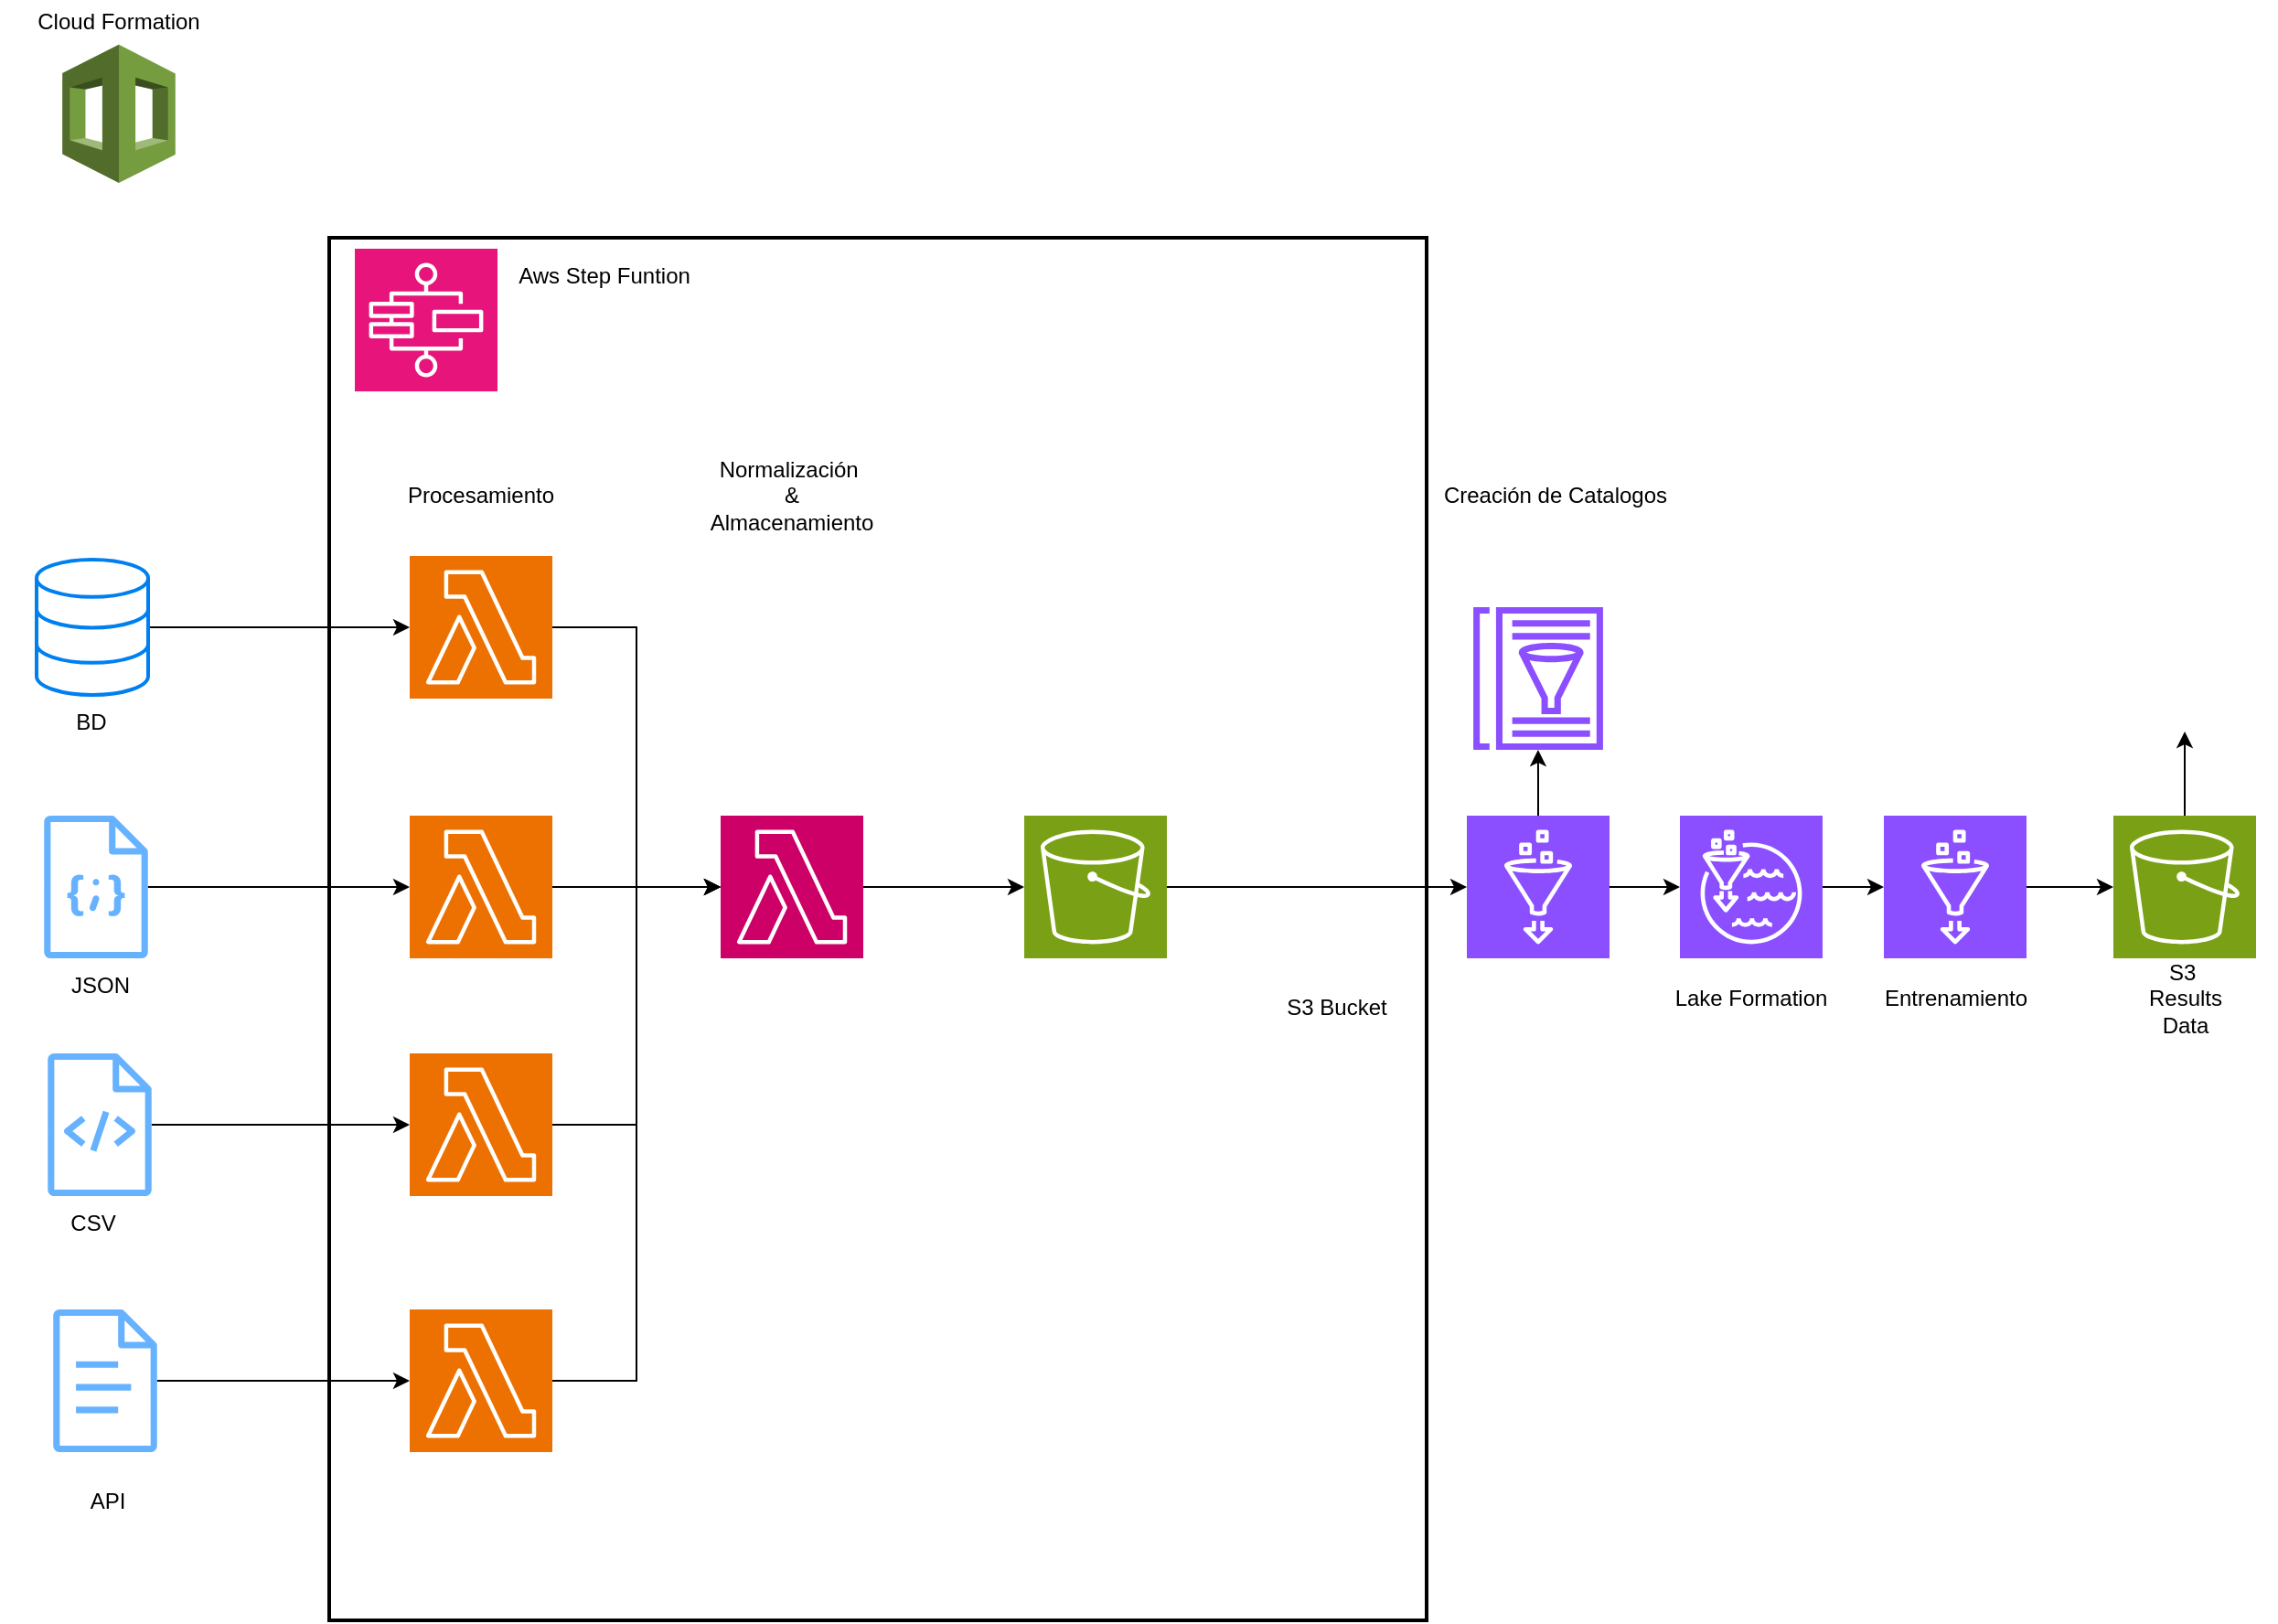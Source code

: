 <mxfile version="27.1.1">
  <diagram name="Página-1" id="gfYEeVXDrZuQ-25ZXmSc">
    <mxGraphModel dx="1854" dy="933" grid="1" gridSize="10" guides="1" tooltips="1" connect="1" arrows="1" fold="1" page="1" pageScale="1" pageWidth="300" pageHeight="1000" math="0" shadow="0">
      <root>
        <mxCell id="0" />
        <mxCell id="1" parent="0" />
        <mxCell id="uiOcUS1UXc89rVokBoGU-22" style="edgeStyle=orthogonalEdgeStyle;rounded=0;orthogonalLoop=1;jettySize=auto;html=1;" parent="1" source="uiOcUS1UXc89rVokBoGU-13" target="uiOcUS1UXc89rVokBoGU-18" edge="1">
          <mxGeometry relative="1" as="geometry" />
        </mxCell>
        <mxCell id="uiOcUS1UXc89rVokBoGU-19" style="edgeStyle=orthogonalEdgeStyle;rounded=0;orthogonalLoop=1;jettySize=auto;html=1;entryX=0;entryY=0.5;entryDx=0;entryDy=0;entryPerimeter=0;" parent="1" source="uiOcUS1UXc89rVokBoGU-15" target="uiOcUS1UXc89rVokBoGU-8" edge="1">
          <mxGeometry relative="1" as="geometry" />
        </mxCell>
        <mxCell id="uiOcUS1UXc89rVokBoGU-20" style="edgeStyle=orthogonalEdgeStyle;rounded=0;orthogonalLoop=1;jettySize=auto;html=1;entryX=0;entryY=0.5;entryDx=0;entryDy=0;entryPerimeter=0;" parent="1" source="uiOcUS1UXc89rVokBoGU-3" target="uiOcUS1UXc89rVokBoGU-9" edge="1">
          <mxGeometry relative="1" as="geometry" />
        </mxCell>
        <mxCell id="uiOcUS1UXc89rVokBoGU-21" style="edgeStyle=orthogonalEdgeStyle;rounded=0;orthogonalLoop=1;jettySize=auto;html=1;entryX=0;entryY=0.5;entryDx=0;entryDy=0;entryPerimeter=0;" parent="1" source="uiOcUS1UXc89rVokBoGU-2" target="uiOcUS1UXc89rVokBoGU-17" edge="1">
          <mxGeometry relative="1" as="geometry" />
        </mxCell>
        <mxCell id="uiOcUS1UXc89rVokBoGU-54" value="&lt;span id=&quot;docs-internal-guid-f54655bc-7fff-d866-c26d-fa4de6e5eb7c&quot;&gt;&lt;span style=&quot;font-family: Arial, sans-serif; background-color: transparent; font-variant-numeric: normal; font-variant-east-asian: normal; font-variant-alternates: normal; font-variant-position: normal; font-variant-emoji: normal; vertical-align: baseline; white-space-collapse: preserve;&quot;&gt;&lt;font&gt;Entrenamiento&lt;/font&gt;&lt;/span&gt;&lt;/span&gt;" style="text;html=1;align=center;verticalAlign=middle;whiteSpace=wrap;rounded=0;" parent="1" vertex="1">
          <mxGeometry x="808.5" y="581" width="161" height="30" as="geometry" />
        </mxCell>
        <mxCell id="uiOcUS1UXc89rVokBoGU-63" style="edgeStyle=orthogonalEdgeStyle;rounded=0;orthogonalLoop=1;jettySize=auto;html=1;entryX=0;entryY=0.5;entryDx=0;entryDy=0;entryPerimeter=0;" parent="1" source="uiOcUS1UXc89rVokBoGU-52" target="uiOcUS1UXc89rVokBoGU-62" edge="1">
          <mxGeometry relative="1" as="geometry" />
        </mxCell>
        <mxCell id="uiOcUS1UXc89rVokBoGU-71" value="" style="edgeStyle=orthogonalEdgeStyle;rounded=0;orthogonalLoop=1;jettySize=auto;html=1;" parent="1" source="uiOcUS1UXc89rVokBoGU-28" target="uiOcUS1UXc89rVokBoGU-6" edge="1">
          <mxGeometry relative="1" as="geometry">
            <mxPoint x="242" y="510" as="sourcePoint" />
            <mxPoint x="460" y="540" as="targetPoint" />
          </mxGeometry>
        </mxCell>
        <mxCell id="-XqWnuMyjsbEsFp_BdXn-17" value="" style="group" parent="1" vertex="1" connectable="0">
          <mxGeometry x="-180" y="50" width="130" height="100" as="geometry" />
        </mxCell>
        <mxCell id="-XqWnuMyjsbEsFp_BdXn-14" value="" style="outlineConnect=0;dashed=0;verticalLabelPosition=bottom;verticalAlign=top;align=center;html=1;shape=mxgraph.aws3.cloudformation;fillColor=#759C3E;gradientColor=none;" parent="-XqWnuMyjsbEsFp_BdXn-17" vertex="1">
          <mxGeometry x="34.115" y="24.39" width="61.77" height="75.61" as="geometry" />
        </mxCell>
        <mxCell id="-XqWnuMyjsbEsFp_BdXn-16" value="&lt;font face=&quot;Arial, sans-serif&quot;&gt;&lt;span style=&quot;white-space-collapse: preserve;&quot;&gt;Cloud Formation&lt;/span&gt;&lt;/font&gt;" style="text;html=1;align=center;verticalAlign=middle;whiteSpace=wrap;rounded=0;" parent="-XqWnuMyjsbEsFp_BdXn-17" vertex="1">
          <mxGeometry width="130" height="24.39" as="geometry" />
        </mxCell>
        <mxCell id="-XqWnuMyjsbEsFp_BdXn-18" value="" style="group" parent="1" vertex="1" connectable="0">
          <mxGeometry x="-160" y="356" width="69" height="530" as="geometry" />
        </mxCell>
        <mxCell id="uiOcUS1UXc89rVokBoGU-2" value="" style="sketch=0;outlineConnect=0;fontColor=#232F3E;gradientColor=none;fillColor=#66B2FF;strokeColor=none;dashed=0;verticalLabelPosition=bottom;verticalAlign=top;align=center;html=1;fontSize=12;fontStyle=0;aspect=fixed;pointerEvents=1;shape=mxgraph.aws4.source_code;" parent="-XqWnuMyjsbEsFp_BdXn-18" vertex="1">
          <mxGeometry x="6" y="270" width="57" height="78" as="geometry" />
        </mxCell>
        <mxCell id="uiOcUS1UXc89rVokBoGU-3" value="" style="sketch=0;outlineConnect=0;fontColor=#232F3E;gradientColor=none;fillColor=#66B2FF;strokeColor=none;dashed=0;verticalLabelPosition=bottom;verticalAlign=top;align=center;html=1;fontSize=12;fontStyle=0;aspect=fixed;pointerEvents=1;shape=mxgraph.aws4.json_script;" parent="-XqWnuMyjsbEsFp_BdXn-18" vertex="1">
          <mxGeometry x="4" y="140" width="57" height="78" as="geometry" />
        </mxCell>
        <mxCell id="uiOcUS1UXc89rVokBoGU-10" value="BD" style="text;html=1;align=center;verticalAlign=middle;whiteSpace=wrap;rounded=0;" parent="-XqWnuMyjsbEsFp_BdXn-18" vertex="1">
          <mxGeometry y="74" width="60" height="30" as="geometry" />
        </mxCell>
        <mxCell id="uiOcUS1UXc89rVokBoGU-11" value="JSON" style="text;html=1;align=center;verticalAlign=middle;whiteSpace=wrap;rounded=0;" parent="-XqWnuMyjsbEsFp_BdXn-18" vertex="1">
          <mxGeometry x="4.5" y="218" width="60" height="30" as="geometry" />
        </mxCell>
        <mxCell id="uiOcUS1UXc89rVokBoGU-12" value="CSV" style="text;html=1;align=center;verticalAlign=middle;whiteSpace=wrap;rounded=0;" parent="-XqWnuMyjsbEsFp_BdXn-18" vertex="1">
          <mxGeometry x="1" y="348" width="60" height="30" as="geometry" />
        </mxCell>
        <mxCell id="uiOcUS1UXc89rVokBoGU-13" value="" style="sketch=0;outlineConnect=0;fontColor=#232F3E;gradientColor=none;fillColor=#66B2FF;strokeColor=none;dashed=0;verticalLabelPosition=bottom;verticalAlign=top;align=center;html=1;fontSize=12;fontStyle=0;aspect=fixed;pointerEvents=1;shape=mxgraph.aws4.document;" parent="-XqWnuMyjsbEsFp_BdXn-18" vertex="1">
          <mxGeometry x="9" y="410" width="57" height="78" as="geometry" />
        </mxCell>
        <mxCell id="uiOcUS1UXc89rVokBoGU-14" value="API" style="text;html=1;align=center;verticalAlign=middle;whiteSpace=wrap;rounded=0;" parent="-XqWnuMyjsbEsFp_BdXn-18" vertex="1">
          <mxGeometry x="9" y="500" width="60" height="30" as="geometry" />
        </mxCell>
        <mxCell id="uiOcUS1UXc89rVokBoGU-15" value="" style="html=1;verticalLabelPosition=bottom;align=center;labelBackgroundColor=#ffffff;verticalAlign=top;strokeWidth=2;strokeColor=#0080F0;shadow=0;dashed=0;shape=mxgraph.ios7.icons.data;" parent="-XqWnuMyjsbEsFp_BdXn-18" vertex="1">
          <mxGeometry width="61" height="74" as="geometry" />
        </mxCell>
        <mxCell id="-XqWnuMyjsbEsFp_BdXn-19" value="" style="group;movable=1;resizable=1;rotatable=1;deletable=1;editable=1;locked=0;connectable=1;" parent="1" vertex="1" connectable="0">
          <mxGeometry x="493" y="180" width="457" height="756" as="geometry" />
        </mxCell>
        <mxCell id="-XqWnuMyjsbEsFp_BdXn-5" value="" style="rounded=0;whiteSpace=wrap;html=1;fillColor=none;strokeWidth=2;" parent="-XqWnuMyjsbEsFp_BdXn-19" vertex="1">
          <mxGeometry x="-493" width="600" height="756" as="geometry" />
        </mxCell>
        <mxCell id="uiOcUS1UXc89rVokBoGU-7" value="S3 Bucket" style="text;html=1;align=center;verticalAlign=middle;whiteSpace=wrap;rounded=0;" parent="-XqWnuMyjsbEsFp_BdXn-19" vertex="1">
          <mxGeometry x="28" y="406" width="60" height="30" as="geometry" />
        </mxCell>
        <mxCell id="uiOcUS1UXc89rVokBoGU-47" style="edgeStyle=orthogonalEdgeStyle;rounded=0;orthogonalLoop=1;jettySize=auto;html=1;" parent="-XqWnuMyjsbEsFp_BdXn-19" source="uiOcUS1UXc89rVokBoGU-44" target="uiOcUS1UXc89rVokBoGU-45" edge="1">
          <mxGeometry relative="1" as="geometry" />
        </mxCell>
        <mxCell id="uiOcUS1UXc89rVokBoGU-44" value="" style="sketch=0;points=[[0,0,0],[0.25,0,0],[0.5,0,0],[0.75,0,0],[1,0,0],[0,1,0],[0.25,1,0],[0.5,1,0],[0.75,1,0],[1,1,0],[0,0.25,0],[0,0.5,0],[0,0.75,0],[1,0.25,0],[1,0.5,0],[1,0.75,0]];outlineConnect=0;fontColor=#232F3E;fillColor=#8C4FFF;strokeColor=#ffffff;dashed=0;verticalLabelPosition=bottom;verticalAlign=top;align=center;html=1;fontSize=12;fontStyle=0;aspect=fixed;shape=mxgraph.aws4.resourceIcon;resIcon=mxgraph.aws4.glue;" parent="-XqWnuMyjsbEsFp_BdXn-19" vertex="1">
          <mxGeometry x="129" y="316" width="78" height="78" as="geometry" />
        </mxCell>
        <mxCell id="uiOcUS1UXc89rVokBoGU-45" value="" style="sketch=0;outlineConnect=0;fontColor=#232F3E;gradientColor=none;fillColor=#8C4FFF;strokeColor=none;dashed=0;verticalLabelPosition=bottom;verticalAlign=top;align=center;html=1;fontSize=12;fontStyle=0;aspect=fixed;pointerEvents=1;shape=mxgraph.aws4.glue_data_catalog;" parent="-XqWnuMyjsbEsFp_BdXn-19" vertex="1">
          <mxGeometry x="132" y="202" width="72" height="78" as="geometry" />
        </mxCell>
        <mxCell id="uiOcUS1UXc89rVokBoGU-49" style="edgeStyle=orthogonalEdgeStyle;rounded=0;orthogonalLoop=1;jettySize=auto;html=1;" parent="-XqWnuMyjsbEsFp_BdXn-19" source="uiOcUS1UXc89rVokBoGU-44" target="uiOcUS1UXc89rVokBoGU-51" edge="1">
          <mxGeometry relative="1" as="geometry">
            <mxPoint x="254" y="354" as="targetPoint" />
          </mxGeometry>
        </mxCell>
        <mxCell id="uiOcUS1UXc89rVokBoGU-51" value="" style="sketch=0;points=[[0,0,0],[0.25,0,0],[0.5,0,0],[0.75,0,0],[1,0,0],[0,1,0],[0.25,1,0],[0.5,1,0],[0.75,1,0],[1,1,0],[0,0.25,0],[0,0.5,0],[0,0.75,0],[1,0.25,0],[1,0.5,0],[1,0.75,0]];outlineConnect=0;fontColor=#232F3E;fillColor=#8C4FFF;strokeColor=#ffffff;dashed=0;verticalLabelPosition=bottom;verticalAlign=top;align=center;html=1;fontSize=12;fontStyle=0;aspect=fixed;shape=mxgraph.aws4.resourceIcon;resIcon=mxgraph.aws4.lake_formation;" parent="-XqWnuMyjsbEsFp_BdXn-19" vertex="1">
          <mxGeometry x="245.5" y="316" width="78" height="78" as="geometry" />
        </mxCell>
        <mxCell id="uiOcUS1UXc89rVokBoGU-52" value="" style="sketch=0;points=[[0,0,0],[0.25,0,0],[0.5,0,0],[0.75,0,0],[1,0,0],[0,1,0],[0.25,1,0],[0.5,1,0],[0.75,1,0],[1,1,0],[0,0.25,0],[0,0.5,0],[0,0.75,0],[1,0.25,0],[1,0.5,0],[1,0.75,0]];outlineConnect=0;fontColor=#232F3E;fillColor=#8C4FFF;strokeColor=#ffffff;dashed=0;verticalLabelPosition=bottom;verticalAlign=top;align=center;html=1;fontSize=12;fontStyle=0;aspect=fixed;shape=mxgraph.aws4.resourceIcon;resIcon=mxgraph.aws4.glue;" parent="-XqWnuMyjsbEsFp_BdXn-19" vertex="1">
          <mxGeometry x="357" y="316" width="78" height="78" as="geometry" />
        </mxCell>
        <mxCell id="uiOcUS1UXc89rVokBoGU-53" style="edgeStyle=orthogonalEdgeStyle;rounded=0;orthogonalLoop=1;jettySize=auto;html=1;entryX=0;entryY=0.5;entryDx=0;entryDy=0;entryPerimeter=0;" parent="-XqWnuMyjsbEsFp_BdXn-19" source="uiOcUS1UXc89rVokBoGU-51" target="uiOcUS1UXc89rVokBoGU-52" edge="1">
          <mxGeometry relative="1" as="geometry" />
        </mxCell>
        <mxCell id="uiOcUS1UXc89rVokBoGU-55" value="&lt;span id=&quot;docs-internal-guid-f54655bc-7fff-d866-c26d-fa4de6e5eb7c&quot;&gt;&lt;span style=&quot;font-family: Arial, sans-serif; background-color: transparent; font-variant-numeric: normal; font-variant-east-asian: normal; font-variant-alternates: normal; font-variant-position: normal; font-variant-emoji: normal; vertical-align: baseline; white-space-collapse: preserve;&quot;&gt;&lt;font&gt;Lake Formation&lt;/font&gt;&lt;/span&gt;&lt;/span&gt;" style="text;html=1;align=center;verticalAlign=middle;whiteSpace=wrap;rounded=0;" parent="-XqWnuMyjsbEsFp_BdXn-19" vertex="1">
          <mxGeometry x="204" y="401" width="161" height="30" as="geometry" />
        </mxCell>
        <mxCell id="uiOcUS1UXc89rVokBoGU-56" value="&lt;font face=&quot;Arial, sans-serif&quot;&gt;&lt;span style=&quot;white-space-collapse: preserve;&quot;&gt;Creación de Catalogos&lt;/span&gt;&lt;/font&gt;" style="text;html=1;align=center;verticalAlign=middle;whiteSpace=wrap;rounded=0;" parent="-XqWnuMyjsbEsFp_BdXn-19" vertex="1">
          <mxGeometry x="97" y="126" width="161" height="30" as="geometry" />
        </mxCell>
        <mxCell id="-XqWnuMyjsbEsFp_BdXn-20" value="" style="group" parent="1" vertex="1" connectable="0">
          <mxGeometry x="4" y="180" width="600" height="756" as="geometry" />
        </mxCell>
        <mxCell id="uiOcUS1UXc89rVokBoGU-8" value="" style="sketch=0;points=[[0,0,0],[0.25,0,0],[0.5,0,0],[0.75,0,0],[1,0,0],[0,1,0],[0.25,1,0],[0.5,1,0],[0.75,1,0],[1,1,0],[0,0.25,0],[0,0.5,0],[0,0.75,0],[1,0.25,0],[1,0.5,0],[1,0.75,0]];outlineConnect=0;fontColor=#232F3E;fillColor=#ED7100;strokeColor=#ffffff;dashed=0;verticalLabelPosition=bottom;verticalAlign=top;align=center;html=1;fontSize=12;fontStyle=0;aspect=fixed;shape=mxgraph.aws4.resourceIcon;resIcon=mxgraph.aws4.lambda;" parent="-XqWnuMyjsbEsFp_BdXn-20" vertex="1">
          <mxGeometry x="40" y="174" width="78" height="78" as="geometry" />
        </mxCell>
        <mxCell id="uiOcUS1UXc89rVokBoGU-39" style="edgeStyle=orthogonalEdgeStyle;rounded=0;orthogonalLoop=1;jettySize=auto;html=1;" parent="-XqWnuMyjsbEsFp_BdXn-20" source="uiOcUS1UXc89rVokBoGU-9" target="uiOcUS1UXc89rVokBoGU-28" edge="1">
          <mxGeometry relative="1" as="geometry" />
        </mxCell>
        <mxCell id="uiOcUS1UXc89rVokBoGU-9" value="" style="sketch=0;points=[[0,0,0],[0.25,0,0],[0.5,0,0],[0.75,0,0],[1,0,0],[0,1,0],[0.25,1,0],[0.5,1,0],[0.75,1,0],[1,1,0],[0,0.25,0],[0,0.5,0],[0,0.75,0],[1,0.25,0],[1,0.5,0],[1,0.75,0]];outlineConnect=0;fontColor=#232F3E;fillColor=#ED7100;strokeColor=#ffffff;dashed=0;verticalLabelPosition=bottom;verticalAlign=top;align=center;html=1;fontSize=12;fontStyle=0;aspect=fixed;shape=mxgraph.aws4.resourceIcon;resIcon=mxgraph.aws4.lambda;" parent="-XqWnuMyjsbEsFp_BdXn-20" vertex="1">
          <mxGeometry x="40" y="316" width="78" height="78" as="geometry" />
        </mxCell>
        <mxCell id="uiOcUS1UXc89rVokBoGU-17" value="" style="sketch=0;points=[[0,0,0],[0.25,0,0],[0.5,0,0],[0.75,0,0],[1,0,0],[0,1,0],[0.25,1,0],[0.5,1,0],[0.75,1,0],[1,1,0],[0,0.25,0],[0,0.5,0],[0,0.75,0],[1,0.25,0],[1,0.5,0],[1,0.75,0]];outlineConnect=0;fontColor=#232F3E;fillColor=#ED7100;strokeColor=#ffffff;dashed=0;verticalLabelPosition=bottom;verticalAlign=top;align=center;html=1;fontSize=12;fontStyle=0;aspect=fixed;shape=mxgraph.aws4.resourceIcon;resIcon=mxgraph.aws4.lambda;" parent="-XqWnuMyjsbEsFp_BdXn-20" vertex="1">
          <mxGeometry x="40" y="446" width="78" height="78" as="geometry" />
        </mxCell>
        <mxCell id="uiOcUS1UXc89rVokBoGU-18" value="" style="sketch=0;points=[[0,0,0],[0.25,0,0],[0.5,0,0],[0.75,0,0],[1,0,0],[0,1,0],[0.25,1,0],[0.5,1,0],[0.75,1,0],[1,1,0],[0,0.25,0],[0,0.5,0],[0,0.75,0],[1,0.25,0],[1,0.5,0],[1,0.75,0]];outlineConnect=0;fontColor=#232F3E;fillColor=#ED7100;strokeColor=#ffffff;dashed=0;verticalLabelPosition=bottom;verticalAlign=top;align=center;html=1;fontSize=12;fontStyle=0;aspect=fixed;shape=mxgraph.aws4.resourceIcon;resIcon=mxgraph.aws4.lambda;" parent="-XqWnuMyjsbEsFp_BdXn-20" vertex="1">
          <mxGeometry x="40" y="586" width="78" height="78" as="geometry" />
        </mxCell>
        <mxCell id="uiOcUS1UXc89rVokBoGU-28" value="" style="sketch=0;points=[[0,0,0],[0.25,0,0],[0.5,0,0],[0.75,0,0],[1,0,0],[0,1,0],[0.25,1,0],[0.5,1,0],[0.75,1,0],[1,1,0],[0,0.25,0],[0,0.5,0],[0,0.75,0],[1,0.25,0],[1,0.5,0],[1,0.75,0]];outlineConnect=0;fontColor=#232F3E;fillColor=#CC0066;strokeColor=#ffffff;dashed=0;verticalLabelPosition=bottom;verticalAlign=top;align=center;html=1;fontSize=12;fontStyle=0;aspect=fixed;shape=mxgraph.aws4.resourceIcon;resIcon=mxgraph.aws4.lambda;" parent="-XqWnuMyjsbEsFp_BdXn-20" vertex="1">
          <mxGeometry x="210" y="316" width="78" height="78" as="geometry" />
        </mxCell>
        <mxCell id="uiOcUS1UXc89rVokBoGU-35" value="Normalización&amp;nbsp;&lt;div&gt;&amp;amp;&lt;/div&gt;&lt;div&gt;Almacenamiento&lt;/div&gt;" style="text;html=1;align=center;verticalAlign=middle;whiteSpace=wrap;rounded=0;" parent="-XqWnuMyjsbEsFp_BdXn-20" vertex="1">
          <mxGeometry x="219" y="126" width="60" height="30" as="geometry" />
        </mxCell>
        <mxCell id="uiOcUS1UXc89rVokBoGU-37" value="Procesamiento" style="text;html=1;align=center;verticalAlign=middle;whiteSpace=wrap;rounded=0;" parent="-XqWnuMyjsbEsFp_BdXn-20" vertex="1">
          <mxGeometry x="49" y="126" width="60" height="30" as="geometry" />
        </mxCell>
        <mxCell id="uiOcUS1UXc89rVokBoGU-38" style="edgeStyle=orthogonalEdgeStyle;rounded=0;orthogonalLoop=1;jettySize=auto;html=1;entryX=0;entryY=0.5;entryDx=0;entryDy=0;entryPerimeter=0;" parent="-XqWnuMyjsbEsFp_BdXn-20" source="uiOcUS1UXc89rVokBoGU-8" target="uiOcUS1UXc89rVokBoGU-28" edge="1">
          <mxGeometry relative="1" as="geometry" />
        </mxCell>
        <mxCell id="uiOcUS1UXc89rVokBoGU-41" style="edgeStyle=orthogonalEdgeStyle;rounded=0;orthogonalLoop=1;jettySize=auto;html=1;entryX=0;entryY=0.5;entryDx=0;entryDy=0;entryPerimeter=0;" parent="-XqWnuMyjsbEsFp_BdXn-20" source="uiOcUS1UXc89rVokBoGU-17" target="uiOcUS1UXc89rVokBoGU-28" edge="1">
          <mxGeometry relative="1" as="geometry" />
        </mxCell>
        <mxCell id="uiOcUS1UXc89rVokBoGU-42" style="edgeStyle=orthogonalEdgeStyle;rounded=0;orthogonalLoop=1;jettySize=auto;html=1;entryX=0;entryY=0.5;entryDx=0;entryDy=0;entryPerimeter=0;" parent="-XqWnuMyjsbEsFp_BdXn-20" source="uiOcUS1UXc89rVokBoGU-18" target="uiOcUS1UXc89rVokBoGU-28" edge="1">
          <mxGeometry relative="1" as="geometry" />
        </mxCell>
        <mxCell id="-XqWnuMyjsbEsFp_BdXn-1" value="" style="sketch=0;points=[[0,0,0],[0.25,0,0],[0.5,0,0],[0.75,0,0],[1,0,0],[0,1,0],[0.25,1,0],[0.5,1,0],[0.75,1,0],[1,1,0],[0,0.25,0],[0,0.5,0],[0,0.75,0],[1,0.25,0],[1,0.5,0],[1,0.75,0]];outlineConnect=0;fontColor=#232F3E;fillColor=#E7157B;strokeColor=#ffffff;dashed=0;verticalLabelPosition=bottom;verticalAlign=top;align=center;html=1;fontSize=12;fontStyle=0;aspect=fixed;shape=mxgraph.aws4.resourceIcon;resIcon=mxgraph.aws4.step_functions;" parent="-XqWnuMyjsbEsFp_BdXn-20" vertex="1">
          <mxGeometry x="10" y="6" width="78" height="78" as="geometry" />
        </mxCell>
        <mxCell id="-XqWnuMyjsbEsFp_BdXn-7" value="&lt;font face=&quot;Arial, sans-serif&quot;&gt;&lt;span style=&quot;white-space-collapse: preserve;&quot;&gt;Aws Step Funtion&lt;/span&gt;&lt;/font&gt;" style="text;html=1;align=center;verticalAlign=middle;whiteSpace=wrap;rounded=0;" parent="-XqWnuMyjsbEsFp_BdXn-20" vertex="1">
          <mxGeometry x="66" y="6" width="161" height="30" as="geometry" />
        </mxCell>
        <mxCell id="-XqWnuMyjsbEsFp_BdXn-23" value="" style="group" parent="1" vertex="1" connectable="0">
          <mxGeometry x="964.5" y="350" width="100" height="261" as="geometry" />
        </mxCell>
        <mxCell id="uiOcUS1UXc89rVokBoGU-60" value="" style="shape=image;imageAspect=0;aspect=fixed;verticalLabelPosition=bottom;verticalAlign=top;image=https://discover.strongdm.com/hs-fs/hubfs/Technology%20Images/apache-superset.png?width=150&amp;height=150&amp;name=apache-superset.png;" parent="-XqWnuMyjsbEsFp_BdXn-23" vertex="1">
          <mxGeometry width="100" height="100" as="geometry" />
        </mxCell>
        <mxCell id="-XqWnuMyjsbEsFp_BdXn-22" style="edgeStyle=orthogonalEdgeStyle;rounded=0;orthogonalLoop=1;jettySize=auto;html=1;" parent="-XqWnuMyjsbEsFp_BdXn-23" source="uiOcUS1UXc89rVokBoGU-62" target="uiOcUS1UXc89rVokBoGU-60" edge="1">
          <mxGeometry relative="1" as="geometry" />
        </mxCell>
        <mxCell id="uiOcUS1UXc89rVokBoGU-62" value="" style="sketch=0;points=[[0,0,0],[0.25,0,0],[0.5,0,0],[0.75,0,0],[1,0,0],[0,1,0],[0.25,1,0],[0.5,1,0],[0.75,1,0],[1,1,0],[0,0.25,0],[0,0.5,0],[0,0.75,0],[1,0.25,0],[1,0.5,0],[1,0.75,0]];outlineConnect=0;fontColor=#232F3E;fillColor=#7AA116;strokeColor=#ffffff;dashed=0;verticalLabelPosition=bottom;verticalAlign=top;align=center;html=1;fontSize=12;fontStyle=0;aspect=fixed;shape=mxgraph.aws4.resourceIcon;resIcon=mxgraph.aws4.s3;" parent="-XqWnuMyjsbEsFp_BdXn-23" vertex="1">
          <mxGeometry x="11" y="146" width="78" height="78" as="geometry" />
        </mxCell>
        <mxCell id="uiOcUS1UXc89rVokBoGU-65" value="S3&amp;nbsp;&lt;div&gt;Results Data&lt;/div&gt;" style="text;html=1;align=center;verticalAlign=middle;whiteSpace=wrap;rounded=0;" parent="-XqWnuMyjsbEsFp_BdXn-23" vertex="1">
          <mxGeometry x="20" y="231" width="60" height="30" as="geometry" />
        </mxCell>
        <mxCell id="uiOcUS1UXc89rVokBoGU-6" value="" style="sketch=0;points=[[0,0,0],[0.25,0,0],[0.5,0,0],[0.75,0,0],[1,0,0],[0,1,0],[0.25,1,0],[0.5,1,0],[0.75,1,0],[1,1,0],[0,0.25,0],[0,0.5,0],[0,0.75,0],[1,0.25,0],[1,0.5,0],[1,0.75,0]];outlineConnect=0;fontColor=#232F3E;fillColor=#7AA116;strokeColor=#ffffff;dashed=0;verticalLabelPosition=bottom;verticalAlign=top;align=center;html=1;fontSize=12;fontStyle=0;aspect=fixed;shape=mxgraph.aws4.resourceIcon;resIcon=mxgraph.aws4.s3;" parent="1" vertex="1">
          <mxGeometry x="380" y="496" width="78" height="78" as="geometry" />
        </mxCell>
        <mxCell id="-XqWnuMyjsbEsFp_BdXn-8" style="edgeStyle=orthogonalEdgeStyle;rounded=0;orthogonalLoop=1;jettySize=auto;html=1;" parent="1" source="uiOcUS1UXc89rVokBoGU-6" target="uiOcUS1UXc89rVokBoGU-44" edge="1">
          <mxGeometry relative="1" as="geometry" />
        </mxCell>
      </root>
    </mxGraphModel>
  </diagram>
</mxfile>
